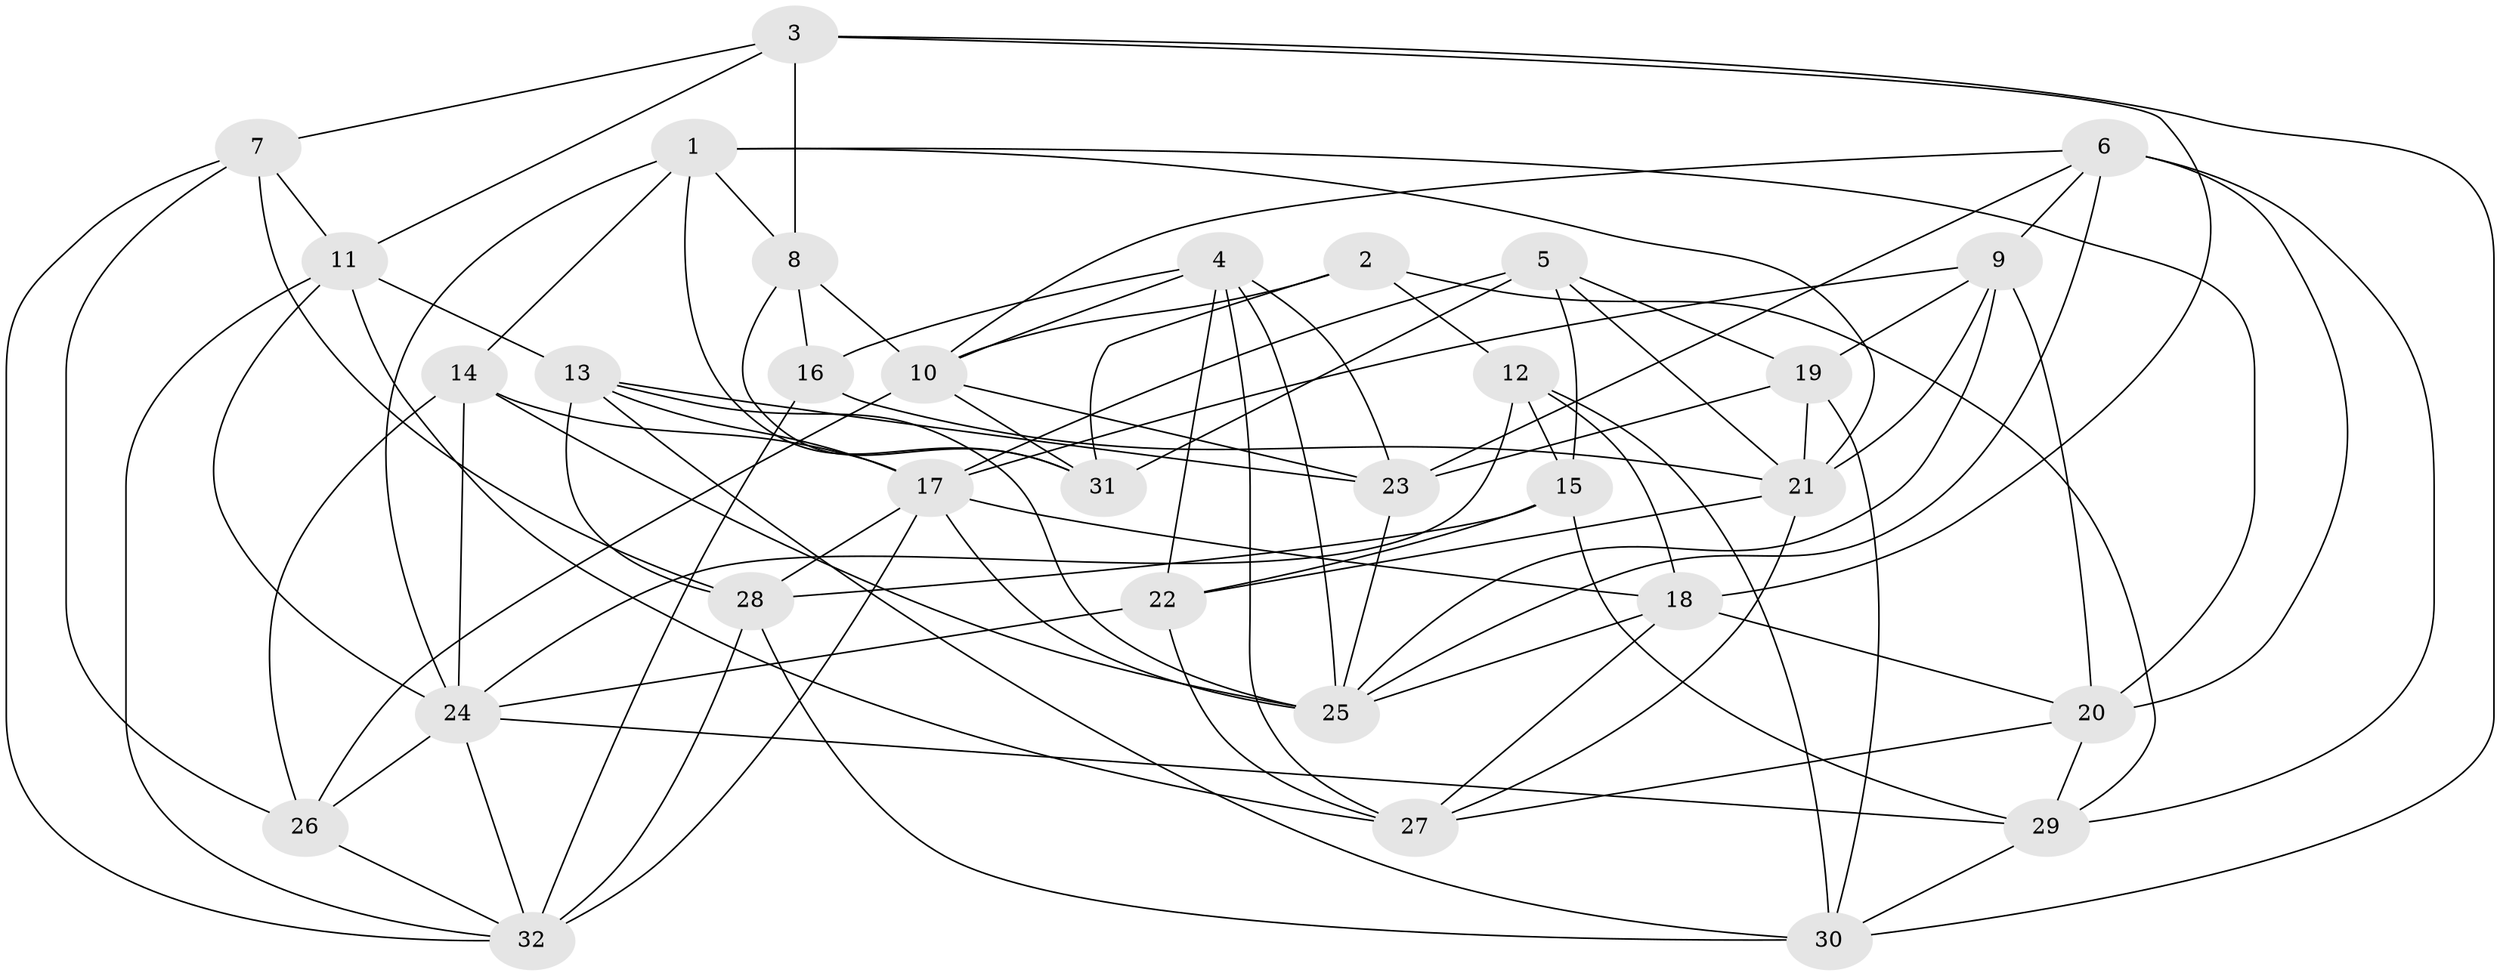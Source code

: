 // original degree distribution, {4: 1.0}
// Generated by graph-tools (version 1.1) at 2025/38/03/04/25 23:38:09]
// undirected, 32 vertices, 93 edges
graph export_dot {
  node [color=gray90,style=filled];
  1;
  2;
  3;
  4;
  5;
  6;
  7;
  8;
  9;
  10;
  11;
  12;
  13;
  14;
  15;
  16;
  17;
  18;
  19;
  20;
  21;
  22;
  23;
  24;
  25;
  26;
  27;
  28;
  29;
  30;
  31;
  32;
  1 -- 8 [weight=1.0];
  1 -- 14 [weight=1.0];
  1 -- 20 [weight=1.0];
  1 -- 21 [weight=1.0];
  1 -- 24 [weight=1.0];
  1 -- 31 [weight=1.0];
  2 -- 10 [weight=1.0];
  2 -- 12 [weight=1.0];
  2 -- 29 [weight=1.0];
  2 -- 31 [weight=1.0];
  3 -- 7 [weight=1.0];
  3 -- 8 [weight=2.0];
  3 -- 11 [weight=1.0];
  3 -- 18 [weight=1.0];
  3 -- 30 [weight=1.0];
  4 -- 10 [weight=1.0];
  4 -- 16 [weight=1.0];
  4 -- 22 [weight=1.0];
  4 -- 23 [weight=1.0];
  4 -- 25 [weight=1.0];
  4 -- 27 [weight=1.0];
  5 -- 15 [weight=1.0];
  5 -- 17 [weight=1.0];
  5 -- 19 [weight=1.0];
  5 -- 21 [weight=1.0];
  5 -- 31 [weight=2.0];
  6 -- 9 [weight=1.0];
  6 -- 10 [weight=1.0];
  6 -- 20 [weight=1.0];
  6 -- 23 [weight=1.0];
  6 -- 25 [weight=1.0];
  6 -- 29 [weight=1.0];
  7 -- 11 [weight=1.0];
  7 -- 26 [weight=1.0];
  7 -- 28 [weight=2.0];
  7 -- 32 [weight=1.0];
  8 -- 10 [weight=1.0];
  8 -- 16 [weight=1.0];
  8 -- 31 [weight=1.0];
  9 -- 17 [weight=1.0];
  9 -- 19 [weight=1.0];
  9 -- 20 [weight=1.0];
  9 -- 21 [weight=1.0];
  9 -- 25 [weight=1.0];
  10 -- 23 [weight=1.0];
  10 -- 26 [weight=2.0];
  10 -- 31 [weight=1.0];
  11 -- 13 [weight=1.0];
  11 -- 24 [weight=1.0];
  11 -- 27 [weight=1.0];
  11 -- 32 [weight=1.0];
  12 -- 15 [weight=1.0];
  12 -- 18 [weight=2.0];
  12 -- 24 [weight=1.0];
  12 -- 30 [weight=1.0];
  13 -- 17 [weight=1.0];
  13 -- 23 [weight=1.0];
  13 -- 25 [weight=1.0];
  13 -- 28 [weight=1.0];
  13 -- 30 [weight=1.0];
  14 -- 17 [weight=1.0];
  14 -- 24 [weight=1.0];
  14 -- 25 [weight=2.0];
  14 -- 26 [weight=1.0];
  15 -- 22 [weight=1.0];
  15 -- 28 [weight=2.0];
  15 -- 29 [weight=1.0];
  16 -- 21 [weight=2.0];
  16 -- 32 [weight=2.0];
  17 -- 18 [weight=2.0];
  17 -- 25 [weight=2.0];
  17 -- 28 [weight=1.0];
  17 -- 32 [weight=1.0];
  18 -- 20 [weight=1.0];
  18 -- 25 [weight=1.0];
  18 -- 27 [weight=1.0];
  19 -- 21 [weight=2.0];
  19 -- 23 [weight=1.0];
  19 -- 30 [weight=1.0];
  20 -- 27 [weight=1.0];
  20 -- 29 [weight=1.0];
  21 -- 22 [weight=2.0];
  21 -- 27 [weight=1.0];
  22 -- 24 [weight=1.0];
  22 -- 27 [weight=1.0];
  23 -- 25 [weight=1.0];
  24 -- 26 [weight=1.0];
  24 -- 29 [weight=1.0];
  24 -- 32 [weight=1.0];
  26 -- 32 [weight=1.0];
  28 -- 30 [weight=1.0];
  28 -- 32 [weight=1.0];
  29 -- 30 [weight=1.0];
}
